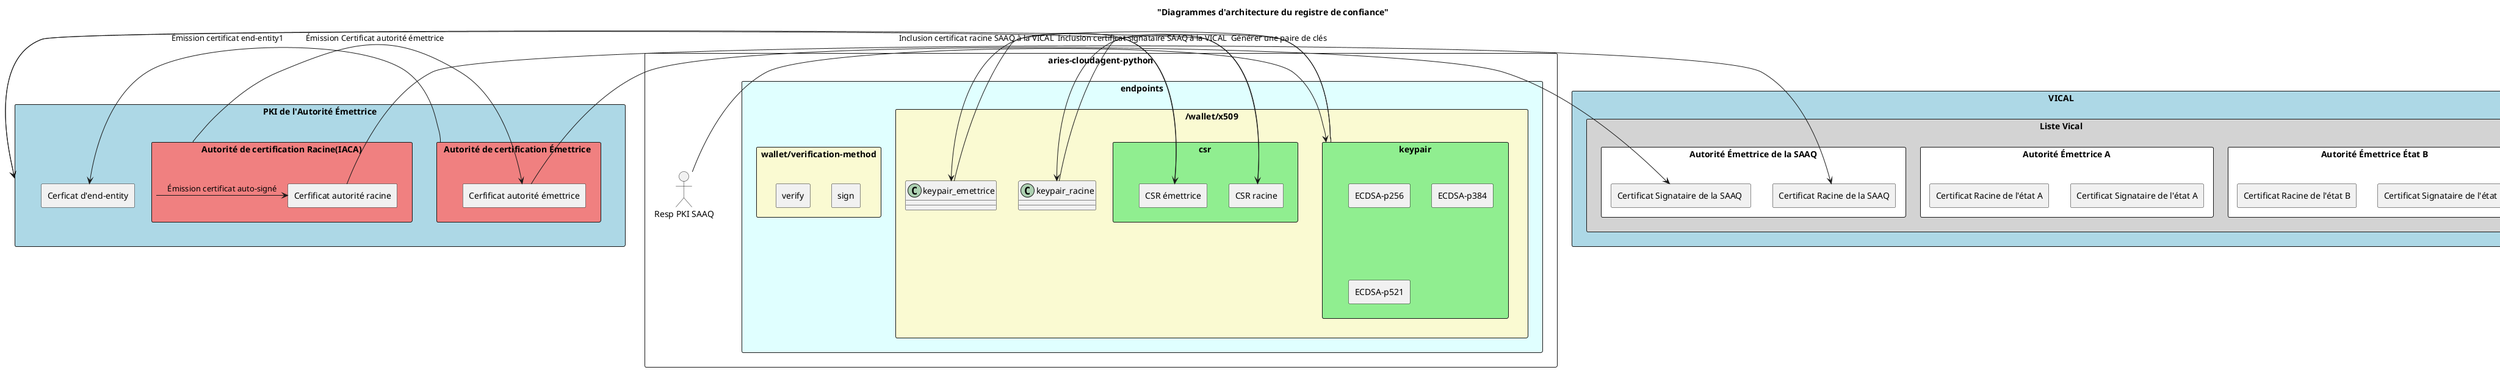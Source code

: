 @startuml arch_reg_confiance
allow_mixing

title 
    "Diagrammes d'architecture du registre de confiance"
end title

' ======================================================================
' Définition de la PKI
' ======================================================================
rectangle "Infrastructure à clés publiques (PKI)" as pki #LightBlue{

    ' Définition des entités

    ' Définit l'autorité de certification émettrice
    rectangle "Autorité de certification Émettrice " as ea #LightCoral{
        rectangle "Cerfificat autorité émettrice" as crt_ea
    }

    ' Définit l'autorité de certification racine
    rectangle "Autorité de certification Racine(IACA)" as ca #LightCoral{
        rectangle "Cerfificat autorité racine" as crt_ca
    }

    ' Définit l'entité finale
    rectangle "Cerficat d'end-entity" as ee 

    ' Définition des liens et relations
    ca -> crt_ca: "Émission certificat auto-signé"
    ca -> crt_ea : "Émission Certificat autorité émettrice"
    ea -> ee : "Émission certificat end-entity1"
    
}

' ======================================================================
' Définition de la VICAL
' ======================================================================
rectangle "VICAL" as vical #LightBlue {
    ' Liste VICAL
    rectangle "Liste Vical" as liste #LightGray{
        rectangle "Autorité Émettrice État B" as aeb #White{
            rectangle "Certificat Signataire de l'état B" as csb
            rectangle "Certificat Racine de l'état B" as crb
        }
        rectangle "Autorité Émettrice A" as aea #White{
            rectangle "Certificat Signataire de l'état A" as csa
            rectangle "Certificat Racine de l'état A" as cra
        }

        rectangle "Autorité Émettrice de la SAAQ" as aesaaq  #White{
            rectangle "Certificat Signataire de la SAAQ " as cssaaq
            rectangle "Certificat Racine de la SAAQ" as crsaaq
        }
    }
}


' ======================================================================
' Définition de l'agent aca-py
' ======================================================================
rectangle "aries-cloudagent-python" as acapy {

    ' Définition des endpoints
    rectangle "endpoints" as endpoints #LightCyan{
        rectangle "/wallet/x509" as wallet_x509 #LightGoldenRodYellow{
            rectangle "keypair" as keypair #LightGreen{
                rectangle "ECDSA-p256" as ECDSAp256
                rectangle "ECDSA-p384" as ECDSAp384
                rectangle "ECDSA-p521" as ECDSAp521
            }
            rectangle "csr" as csr #LightGreen{
                rectangle "CSR racine" as csr_racine
                rectangle "CSR émettrice" as csr_emettrice  
            }

            keypair -> keypair_racine
            keypair -> keypair_emettrice
            keypair_racine -> csr_racine
            keypair_emettrice -> csr_emettrice
        }

        rectangle "wallet/verification-method" as wallet_verification_method #LightGoldenRodYellow{
            rectangle "sign" as sign
            rectangle "verify" as verify
        }
        
    }

    rectangle "PKI de l'Autorité Émettrice" as pki  

    ' Définition des acteurs
    actor "Resp PKI SAAQ" as resp_pki_saaq

    ' Définition des liens et rélations  
    csr_racine -> pki
    csr_emettrice -> pki

    ' Définition des actions de l'acteur 
    resp_pki_saaq -> keypair:"Générer une paire de clés"
    resp_pki_saaq -> csr:"Générer une demande de signature de certificat"    
}



' Définition des liens et relations inter-entités
crt_ca -> crsaaq : "Inclusion certificat racine SAAQ à la VICAL"
crt_ea -> cssaaq : "Inclusion certificat signataire SAAQ à la VICAL"

@enduml
```